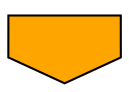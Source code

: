 digraph G{
  testnode [label="",shape="invhouse",style=filled,fontcolor=black,fillcolor=orange,color=black];
}